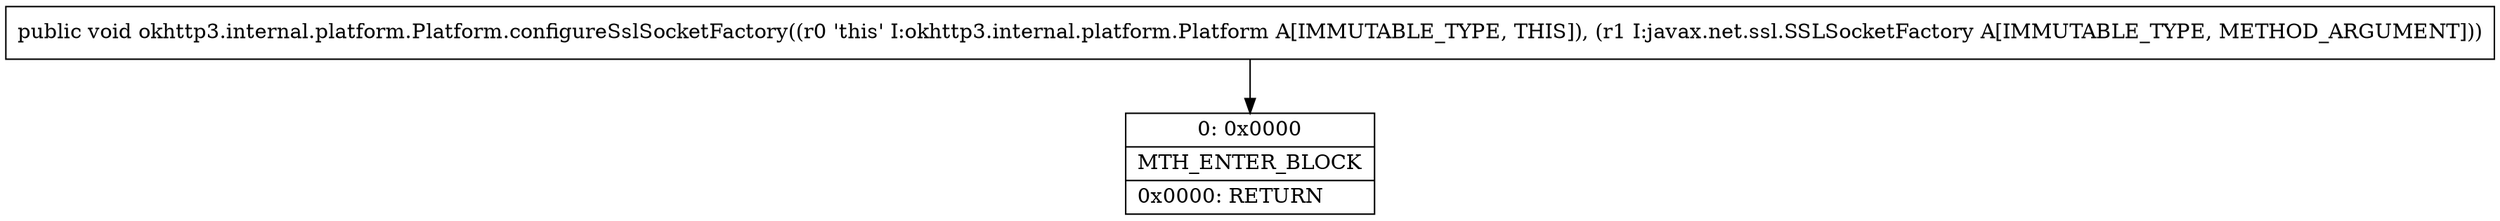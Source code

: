 digraph "CFG forokhttp3.internal.platform.Platform.configureSslSocketFactory(Ljavax\/net\/ssl\/SSLSocketFactory;)V" {
Node_0 [shape=record,label="{0\:\ 0x0000|MTH_ENTER_BLOCK\l|0x0000: RETURN   \l}"];
MethodNode[shape=record,label="{public void okhttp3.internal.platform.Platform.configureSslSocketFactory((r0 'this' I:okhttp3.internal.platform.Platform A[IMMUTABLE_TYPE, THIS]), (r1 I:javax.net.ssl.SSLSocketFactory A[IMMUTABLE_TYPE, METHOD_ARGUMENT])) }"];
MethodNode -> Node_0;
}

